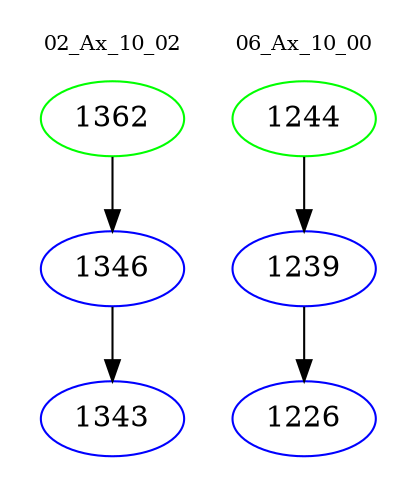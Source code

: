 digraph{
subgraph cluster_0 {
color = white
label = "02_Ax_10_02";
fontsize=10;
T0_1362 [label="1362", color="green"]
T0_1362 -> T0_1346 [color="black"]
T0_1346 [label="1346", color="blue"]
T0_1346 -> T0_1343 [color="black"]
T0_1343 [label="1343", color="blue"]
}
subgraph cluster_1 {
color = white
label = "06_Ax_10_00";
fontsize=10;
T1_1244 [label="1244", color="green"]
T1_1244 -> T1_1239 [color="black"]
T1_1239 [label="1239", color="blue"]
T1_1239 -> T1_1226 [color="black"]
T1_1226 [label="1226", color="blue"]
}
}
